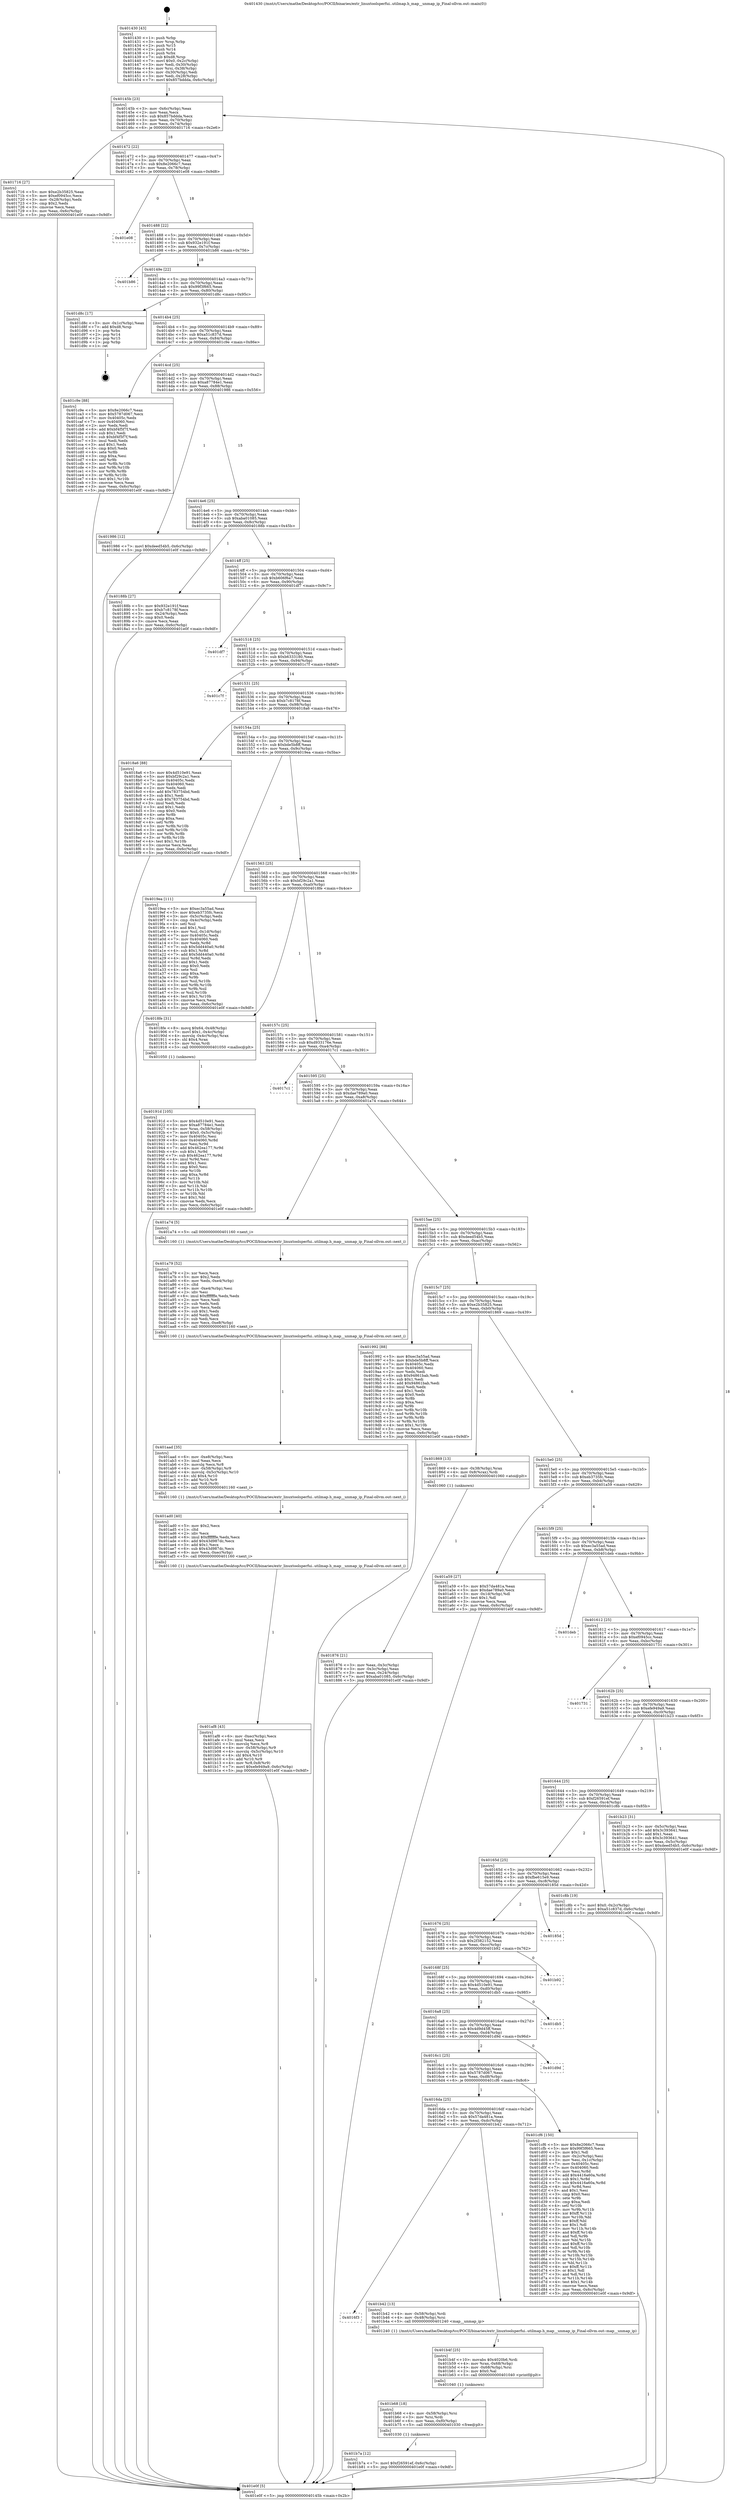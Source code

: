digraph "0x401430" {
  label = "0x401430 (/mnt/c/Users/mathe/Desktop/tcc/POCII/binaries/extr_linuxtoolsperfui..utilmap.h_map__unmap_ip_Final-ollvm.out::main(0))"
  labelloc = "t"
  node[shape=record]

  Entry [label="",width=0.3,height=0.3,shape=circle,fillcolor=black,style=filled]
  "0x40145b" [label="{
     0x40145b [23]\l
     | [instrs]\l
     &nbsp;&nbsp;0x40145b \<+3\>: mov -0x6c(%rbp),%eax\l
     &nbsp;&nbsp;0x40145e \<+2\>: mov %eax,%ecx\l
     &nbsp;&nbsp;0x401460 \<+6\>: sub $0x857bddda,%ecx\l
     &nbsp;&nbsp;0x401466 \<+3\>: mov %eax,-0x70(%rbp)\l
     &nbsp;&nbsp;0x401469 \<+3\>: mov %ecx,-0x74(%rbp)\l
     &nbsp;&nbsp;0x40146c \<+6\>: je 0000000000401716 \<main+0x2e6\>\l
  }"]
  "0x401716" [label="{
     0x401716 [27]\l
     | [instrs]\l
     &nbsp;&nbsp;0x401716 \<+5\>: mov $0xe2b35825,%eax\l
     &nbsp;&nbsp;0x40171b \<+5\>: mov $0xef0945cc,%ecx\l
     &nbsp;&nbsp;0x401720 \<+3\>: mov -0x28(%rbp),%edx\l
     &nbsp;&nbsp;0x401723 \<+3\>: cmp $0x2,%edx\l
     &nbsp;&nbsp;0x401726 \<+3\>: cmovne %ecx,%eax\l
     &nbsp;&nbsp;0x401729 \<+3\>: mov %eax,-0x6c(%rbp)\l
     &nbsp;&nbsp;0x40172c \<+5\>: jmp 0000000000401e0f \<main+0x9df\>\l
  }"]
  "0x401472" [label="{
     0x401472 [22]\l
     | [instrs]\l
     &nbsp;&nbsp;0x401472 \<+5\>: jmp 0000000000401477 \<main+0x47\>\l
     &nbsp;&nbsp;0x401477 \<+3\>: mov -0x70(%rbp),%eax\l
     &nbsp;&nbsp;0x40147a \<+5\>: sub $0x8e2066c7,%eax\l
     &nbsp;&nbsp;0x40147f \<+3\>: mov %eax,-0x78(%rbp)\l
     &nbsp;&nbsp;0x401482 \<+6\>: je 0000000000401e08 \<main+0x9d8\>\l
  }"]
  "0x401e0f" [label="{
     0x401e0f [5]\l
     | [instrs]\l
     &nbsp;&nbsp;0x401e0f \<+5\>: jmp 000000000040145b \<main+0x2b\>\l
  }"]
  "0x401430" [label="{
     0x401430 [43]\l
     | [instrs]\l
     &nbsp;&nbsp;0x401430 \<+1\>: push %rbp\l
     &nbsp;&nbsp;0x401431 \<+3\>: mov %rsp,%rbp\l
     &nbsp;&nbsp;0x401434 \<+2\>: push %r15\l
     &nbsp;&nbsp;0x401436 \<+2\>: push %r14\l
     &nbsp;&nbsp;0x401438 \<+1\>: push %rbx\l
     &nbsp;&nbsp;0x401439 \<+7\>: sub $0xd8,%rsp\l
     &nbsp;&nbsp;0x401440 \<+7\>: movl $0x0,-0x2c(%rbp)\l
     &nbsp;&nbsp;0x401447 \<+3\>: mov %edi,-0x30(%rbp)\l
     &nbsp;&nbsp;0x40144a \<+4\>: mov %rsi,-0x38(%rbp)\l
     &nbsp;&nbsp;0x40144e \<+3\>: mov -0x30(%rbp),%edi\l
     &nbsp;&nbsp;0x401451 \<+3\>: mov %edi,-0x28(%rbp)\l
     &nbsp;&nbsp;0x401454 \<+7\>: movl $0x857bddda,-0x6c(%rbp)\l
  }"]
  Exit [label="",width=0.3,height=0.3,shape=circle,fillcolor=black,style=filled,peripheries=2]
  "0x401e08" [label="{
     0x401e08\l
  }", style=dashed]
  "0x401488" [label="{
     0x401488 [22]\l
     | [instrs]\l
     &nbsp;&nbsp;0x401488 \<+5\>: jmp 000000000040148d \<main+0x5d\>\l
     &nbsp;&nbsp;0x40148d \<+3\>: mov -0x70(%rbp),%eax\l
     &nbsp;&nbsp;0x401490 \<+5\>: sub $0x932e191f,%eax\l
     &nbsp;&nbsp;0x401495 \<+3\>: mov %eax,-0x7c(%rbp)\l
     &nbsp;&nbsp;0x401498 \<+6\>: je 0000000000401b86 \<main+0x756\>\l
  }"]
  "0x401b7a" [label="{
     0x401b7a [12]\l
     | [instrs]\l
     &nbsp;&nbsp;0x401b7a \<+7\>: movl $0xf26591ef,-0x6c(%rbp)\l
     &nbsp;&nbsp;0x401b81 \<+5\>: jmp 0000000000401e0f \<main+0x9df\>\l
  }"]
  "0x401b86" [label="{
     0x401b86\l
  }", style=dashed]
  "0x40149e" [label="{
     0x40149e [22]\l
     | [instrs]\l
     &nbsp;&nbsp;0x40149e \<+5\>: jmp 00000000004014a3 \<main+0x73\>\l
     &nbsp;&nbsp;0x4014a3 \<+3\>: mov -0x70(%rbp),%eax\l
     &nbsp;&nbsp;0x4014a6 \<+5\>: sub $0x99f3f665,%eax\l
     &nbsp;&nbsp;0x4014ab \<+3\>: mov %eax,-0x80(%rbp)\l
     &nbsp;&nbsp;0x4014ae \<+6\>: je 0000000000401d8c \<main+0x95c\>\l
  }"]
  "0x401b68" [label="{
     0x401b68 [18]\l
     | [instrs]\l
     &nbsp;&nbsp;0x401b68 \<+4\>: mov -0x58(%rbp),%rsi\l
     &nbsp;&nbsp;0x401b6c \<+3\>: mov %rsi,%rdi\l
     &nbsp;&nbsp;0x401b6f \<+6\>: mov %eax,-0xf0(%rbp)\l
     &nbsp;&nbsp;0x401b75 \<+5\>: call 0000000000401030 \<free@plt\>\l
     | [calls]\l
     &nbsp;&nbsp;0x401030 \{1\} (unknown)\l
  }"]
  "0x401d8c" [label="{
     0x401d8c [17]\l
     | [instrs]\l
     &nbsp;&nbsp;0x401d8c \<+3\>: mov -0x1c(%rbp),%eax\l
     &nbsp;&nbsp;0x401d8f \<+7\>: add $0xd8,%rsp\l
     &nbsp;&nbsp;0x401d96 \<+1\>: pop %rbx\l
     &nbsp;&nbsp;0x401d97 \<+2\>: pop %r14\l
     &nbsp;&nbsp;0x401d99 \<+2\>: pop %r15\l
     &nbsp;&nbsp;0x401d9b \<+1\>: pop %rbp\l
     &nbsp;&nbsp;0x401d9c \<+1\>: ret\l
  }"]
  "0x4014b4" [label="{
     0x4014b4 [25]\l
     | [instrs]\l
     &nbsp;&nbsp;0x4014b4 \<+5\>: jmp 00000000004014b9 \<main+0x89\>\l
     &nbsp;&nbsp;0x4014b9 \<+3\>: mov -0x70(%rbp),%eax\l
     &nbsp;&nbsp;0x4014bc \<+5\>: sub $0xa51c837d,%eax\l
     &nbsp;&nbsp;0x4014c1 \<+6\>: mov %eax,-0x84(%rbp)\l
     &nbsp;&nbsp;0x4014c7 \<+6\>: je 0000000000401c9e \<main+0x86e\>\l
  }"]
  "0x401b4f" [label="{
     0x401b4f [25]\l
     | [instrs]\l
     &nbsp;&nbsp;0x401b4f \<+10\>: movabs $0x4020b6,%rdi\l
     &nbsp;&nbsp;0x401b59 \<+4\>: mov %rax,-0x68(%rbp)\l
     &nbsp;&nbsp;0x401b5d \<+4\>: mov -0x68(%rbp),%rsi\l
     &nbsp;&nbsp;0x401b61 \<+2\>: mov $0x0,%al\l
     &nbsp;&nbsp;0x401b63 \<+5\>: call 0000000000401040 \<printf@plt\>\l
     | [calls]\l
     &nbsp;&nbsp;0x401040 \{1\} (unknown)\l
  }"]
  "0x401c9e" [label="{
     0x401c9e [88]\l
     | [instrs]\l
     &nbsp;&nbsp;0x401c9e \<+5\>: mov $0x8e2066c7,%eax\l
     &nbsp;&nbsp;0x401ca3 \<+5\>: mov $0x5787d067,%ecx\l
     &nbsp;&nbsp;0x401ca8 \<+7\>: mov 0x40405c,%edx\l
     &nbsp;&nbsp;0x401caf \<+7\>: mov 0x404060,%esi\l
     &nbsp;&nbsp;0x401cb6 \<+2\>: mov %edx,%edi\l
     &nbsp;&nbsp;0x401cb8 \<+6\>: add $0xbf4f5f7f,%edi\l
     &nbsp;&nbsp;0x401cbe \<+3\>: sub $0x1,%edi\l
     &nbsp;&nbsp;0x401cc1 \<+6\>: sub $0xbf4f5f7f,%edi\l
     &nbsp;&nbsp;0x401cc7 \<+3\>: imul %edi,%edx\l
     &nbsp;&nbsp;0x401cca \<+3\>: and $0x1,%edx\l
     &nbsp;&nbsp;0x401ccd \<+3\>: cmp $0x0,%edx\l
     &nbsp;&nbsp;0x401cd0 \<+4\>: sete %r8b\l
     &nbsp;&nbsp;0x401cd4 \<+3\>: cmp $0xa,%esi\l
     &nbsp;&nbsp;0x401cd7 \<+4\>: setl %r9b\l
     &nbsp;&nbsp;0x401cdb \<+3\>: mov %r8b,%r10b\l
     &nbsp;&nbsp;0x401cde \<+3\>: and %r9b,%r10b\l
     &nbsp;&nbsp;0x401ce1 \<+3\>: xor %r9b,%r8b\l
     &nbsp;&nbsp;0x401ce4 \<+3\>: or %r8b,%r10b\l
     &nbsp;&nbsp;0x401ce7 \<+4\>: test $0x1,%r10b\l
     &nbsp;&nbsp;0x401ceb \<+3\>: cmovne %ecx,%eax\l
     &nbsp;&nbsp;0x401cee \<+3\>: mov %eax,-0x6c(%rbp)\l
     &nbsp;&nbsp;0x401cf1 \<+5\>: jmp 0000000000401e0f \<main+0x9df\>\l
  }"]
  "0x4014cd" [label="{
     0x4014cd [25]\l
     | [instrs]\l
     &nbsp;&nbsp;0x4014cd \<+5\>: jmp 00000000004014d2 \<main+0xa2\>\l
     &nbsp;&nbsp;0x4014d2 \<+3\>: mov -0x70(%rbp),%eax\l
     &nbsp;&nbsp;0x4014d5 \<+5\>: sub $0xa87784e1,%eax\l
     &nbsp;&nbsp;0x4014da \<+6\>: mov %eax,-0x88(%rbp)\l
     &nbsp;&nbsp;0x4014e0 \<+6\>: je 0000000000401986 \<main+0x556\>\l
  }"]
  "0x4016f3" [label="{
     0x4016f3\l
  }", style=dashed]
  "0x401986" [label="{
     0x401986 [12]\l
     | [instrs]\l
     &nbsp;&nbsp;0x401986 \<+7\>: movl $0xdeed54b5,-0x6c(%rbp)\l
     &nbsp;&nbsp;0x40198d \<+5\>: jmp 0000000000401e0f \<main+0x9df\>\l
  }"]
  "0x4014e6" [label="{
     0x4014e6 [25]\l
     | [instrs]\l
     &nbsp;&nbsp;0x4014e6 \<+5\>: jmp 00000000004014eb \<main+0xbb\>\l
     &nbsp;&nbsp;0x4014eb \<+3\>: mov -0x70(%rbp),%eax\l
     &nbsp;&nbsp;0x4014ee \<+5\>: sub $0xaba01085,%eax\l
     &nbsp;&nbsp;0x4014f3 \<+6\>: mov %eax,-0x8c(%rbp)\l
     &nbsp;&nbsp;0x4014f9 \<+6\>: je 000000000040188b \<main+0x45b\>\l
  }"]
  "0x401b42" [label="{
     0x401b42 [13]\l
     | [instrs]\l
     &nbsp;&nbsp;0x401b42 \<+4\>: mov -0x58(%rbp),%rdi\l
     &nbsp;&nbsp;0x401b46 \<+4\>: mov -0x48(%rbp),%rsi\l
     &nbsp;&nbsp;0x401b4a \<+5\>: call 0000000000401240 \<map__unmap_ip\>\l
     | [calls]\l
     &nbsp;&nbsp;0x401240 \{1\} (/mnt/c/Users/mathe/Desktop/tcc/POCII/binaries/extr_linuxtoolsperfui..utilmap.h_map__unmap_ip_Final-ollvm.out::map__unmap_ip)\l
  }"]
  "0x40188b" [label="{
     0x40188b [27]\l
     | [instrs]\l
     &nbsp;&nbsp;0x40188b \<+5\>: mov $0x932e191f,%eax\l
     &nbsp;&nbsp;0x401890 \<+5\>: mov $0xb7c8178f,%ecx\l
     &nbsp;&nbsp;0x401895 \<+3\>: mov -0x24(%rbp),%edx\l
     &nbsp;&nbsp;0x401898 \<+3\>: cmp $0x0,%edx\l
     &nbsp;&nbsp;0x40189b \<+3\>: cmove %ecx,%eax\l
     &nbsp;&nbsp;0x40189e \<+3\>: mov %eax,-0x6c(%rbp)\l
     &nbsp;&nbsp;0x4018a1 \<+5\>: jmp 0000000000401e0f \<main+0x9df\>\l
  }"]
  "0x4014ff" [label="{
     0x4014ff [25]\l
     | [instrs]\l
     &nbsp;&nbsp;0x4014ff \<+5\>: jmp 0000000000401504 \<main+0xd4\>\l
     &nbsp;&nbsp;0x401504 \<+3\>: mov -0x70(%rbp),%eax\l
     &nbsp;&nbsp;0x401507 \<+5\>: sub $0xb606f6a7,%eax\l
     &nbsp;&nbsp;0x40150c \<+6\>: mov %eax,-0x90(%rbp)\l
     &nbsp;&nbsp;0x401512 \<+6\>: je 0000000000401df7 \<main+0x9c7\>\l
  }"]
  "0x4016da" [label="{
     0x4016da [25]\l
     | [instrs]\l
     &nbsp;&nbsp;0x4016da \<+5\>: jmp 00000000004016df \<main+0x2af\>\l
     &nbsp;&nbsp;0x4016df \<+3\>: mov -0x70(%rbp),%eax\l
     &nbsp;&nbsp;0x4016e2 \<+5\>: sub $0x57da481a,%eax\l
     &nbsp;&nbsp;0x4016e7 \<+6\>: mov %eax,-0xdc(%rbp)\l
     &nbsp;&nbsp;0x4016ed \<+6\>: je 0000000000401b42 \<main+0x712\>\l
  }"]
  "0x401df7" [label="{
     0x401df7\l
  }", style=dashed]
  "0x401518" [label="{
     0x401518 [25]\l
     | [instrs]\l
     &nbsp;&nbsp;0x401518 \<+5\>: jmp 000000000040151d \<main+0xed\>\l
     &nbsp;&nbsp;0x40151d \<+3\>: mov -0x70(%rbp),%eax\l
     &nbsp;&nbsp;0x401520 \<+5\>: sub $0xb6333180,%eax\l
     &nbsp;&nbsp;0x401525 \<+6\>: mov %eax,-0x94(%rbp)\l
     &nbsp;&nbsp;0x40152b \<+6\>: je 0000000000401c7f \<main+0x84f\>\l
  }"]
  "0x401cf6" [label="{
     0x401cf6 [150]\l
     | [instrs]\l
     &nbsp;&nbsp;0x401cf6 \<+5\>: mov $0x8e2066c7,%eax\l
     &nbsp;&nbsp;0x401cfb \<+5\>: mov $0x99f3f665,%ecx\l
     &nbsp;&nbsp;0x401d00 \<+2\>: mov $0x1,%dl\l
     &nbsp;&nbsp;0x401d02 \<+3\>: mov -0x2c(%rbp),%esi\l
     &nbsp;&nbsp;0x401d05 \<+3\>: mov %esi,-0x1c(%rbp)\l
     &nbsp;&nbsp;0x401d08 \<+7\>: mov 0x40405c,%esi\l
     &nbsp;&nbsp;0x401d0f \<+7\>: mov 0x404060,%edi\l
     &nbsp;&nbsp;0x401d16 \<+3\>: mov %esi,%r8d\l
     &nbsp;&nbsp;0x401d19 \<+7\>: add $0x4416a60a,%r8d\l
     &nbsp;&nbsp;0x401d20 \<+4\>: sub $0x1,%r8d\l
     &nbsp;&nbsp;0x401d24 \<+7\>: sub $0x4416a60a,%r8d\l
     &nbsp;&nbsp;0x401d2b \<+4\>: imul %r8d,%esi\l
     &nbsp;&nbsp;0x401d2f \<+3\>: and $0x1,%esi\l
     &nbsp;&nbsp;0x401d32 \<+3\>: cmp $0x0,%esi\l
     &nbsp;&nbsp;0x401d35 \<+4\>: sete %r9b\l
     &nbsp;&nbsp;0x401d39 \<+3\>: cmp $0xa,%edi\l
     &nbsp;&nbsp;0x401d3c \<+4\>: setl %r10b\l
     &nbsp;&nbsp;0x401d40 \<+3\>: mov %r9b,%r11b\l
     &nbsp;&nbsp;0x401d43 \<+4\>: xor $0xff,%r11b\l
     &nbsp;&nbsp;0x401d47 \<+3\>: mov %r10b,%bl\l
     &nbsp;&nbsp;0x401d4a \<+3\>: xor $0xff,%bl\l
     &nbsp;&nbsp;0x401d4d \<+3\>: xor $0x1,%dl\l
     &nbsp;&nbsp;0x401d50 \<+3\>: mov %r11b,%r14b\l
     &nbsp;&nbsp;0x401d53 \<+4\>: and $0xff,%r14b\l
     &nbsp;&nbsp;0x401d57 \<+3\>: and %dl,%r9b\l
     &nbsp;&nbsp;0x401d5a \<+3\>: mov %bl,%r15b\l
     &nbsp;&nbsp;0x401d5d \<+4\>: and $0xff,%r15b\l
     &nbsp;&nbsp;0x401d61 \<+3\>: and %dl,%r10b\l
     &nbsp;&nbsp;0x401d64 \<+3\>: or %r9b,%r14b\l
     &nbsp;&nbsp;0x401d67 \<+3\>: or %r10b,%r15b\l
     &nbsp;&nbsp;0x401d6a \<+3\>: xor %r15b,%r14b\l
     &nbsp;&nbsp;0x401d6d \<+3\>: or %bl,%r11b\l
     &nbsp;&nbsp;0x401d70 \<+4\>: xor $0xff,%r11b\l
     &nbsp;&nbsp;0x401d74 \<+3\>: or $0x1,%dl\l
     &nbsp;&nbsp;0x401d77 \<+3\>: and %dl,%r11b\l
     &nbsp;&nbsp;0x401d7a \<+3\>: or %r11b,%r14b\l
     &nbsp;&nbsp;0x401d7d \<+4\>: test $0x1,%r14b\l
     &nbsp;&nbsp;0x401d81 \<+3\>: cmovne %ecx,%eax\l
     &nbsp;&nbsp;0x401d84 \<+3\>: mov %eax,-0x6c(%rbp)\l
     &nbsp;&nbsp;0x401d87 \<+5\>: jmp 0000000000401e0f \<main+0x9df\>\l
  }"]
  "0x401c7f" [label="{
     0x401c7f\l
  }", style=dashed]
  "0x401531" [label="{
     0x401531 [25]\l
     | [instrs]\l
     &nbsp;&nbsp;0x401531 \<+5\>: jmp 0000000000401536 \<main+0x106\>\l
     &nbsp;&nbsp;0x401536 \<+3\>: mov -0x70(%rbp),%eax\l
     &nbsp;&nbsp;0x401539 \<+5\>: sub $0xb7c8178f,%eax\l
     &nbsp;&nbsp;0x40153e \<+6\>: mov %eax,-0x98(%rbp)\l
     &nbsp;&nbsp;0x401544 \<+6\>: je 00000000004018a6 \<main+0x476\>\l
  }"]
  "0x4016c1" [label="{
     0x4016c1 [25]\l
     | [instrs]\l
     &nbsp;&nbsp;0x4016c1 \<+5\>: jmp 00000000004016c6 \<main+0x296\>\l
     &nbsp;&nbsp;0x4016c6 \<+3\>: mov -0x70(%rbp),%eax\l
     &nbsp;&nbsp;0x4016c9 \<+5\>: sub $0x5787d067,%eax\l
     &nbsp;&nbsp;0x4016ce \<+6\>: mov %eax,-0xd8(%rbp)\l
     &nbsp;&nbsp;0x4016d4 \<+6\>: je 0000000000401cf6 \<main+0x8c6\>\l
  }"]
  "0x4018a6" [label="{
     0x4018a6 [88]\l
     | [instrs]\l
     &nbsp;&nbsp;0x4018a6 \<+5\>: mov $0x4d510e91,%eax\l
     &nbsp;&nbsp;0x4018ab \<+5\>: mov $0xbf29c2a1,%ecx\l
     &nbsp;&nbsp;0x4018b0 \<+7\>: mov 0x40405c,%edx\l
     &nbsp;&nbsp;0x4018b7 \<+7\>: mov 0x404060,%esi\l
     &nbsp;&nbsp;0x4018be \<+2\>: mov %edx,%edi\l
     &nbsp;&nbsp;0x4018c0 \<+6\>: add $0x783754bd,%edi\l
     &nbsp;&nbsp;0x4018c6 \<+3\>: sub $0x1,%edi\l
     &nbsp;&nbsp;0x4018c9 \<+6\>: sub $0x783754bd,%edi\l
     &nbsp;&nbsp;0x4018cf \<+3\>: imul %edi,%edx\l
     &nbsp;&nbsp;0x4018d2 \<+3\>: and $0x1,%edx\l
     &nbsp;&nbsp;0x4018d5 \<+3\>: cmp $0x0,%edx\l
     &nbsp;&nbsp;0x4018d8 \<+4\>: sete %r8b\l
     &nbsp;&nbsp;0x4018dc \<+3\>: cmp $0xa,%esi\l
     &nbsp;&nbsp;0x4018df \<+4\>: setl %r9b\l
     &nbsp;&nbsp;0x4018e3 \<+3\>: mov %r8b,%r10b\l
     &nbsp;&nbsp;0x4018e6 \<+3\>: and %r9b,%r10b\l
     &nbsp;&nbsp;0x4018e9 \<+3\>: xor %r9b,%r8b\l
     &nbsp;&nbsp;0x4018ec \<+3\>: or %r8b,%r10b\l
     &nbsp;&nbsp;0x4018ef \<+4\>: test $0x1,%r10b\l
     &nbsp;&nbsp;0x4018f3 \<+3\>: cmovne %ecx,%eax\l
     &nbsp;&nbsp;0x4018f6 \<+3\>: mov %eax,-0x6c(%rbp)\l
     &nbsp;&nbsp;0x4018f9 \<+5\>: jmp 0000000000401e0f \<main+0x9df\>\l
  }"]
  "0x40154a" [label="{
     0x40154a [25]\l
     | [instrs]\l
     &nbsp;&nbsp;0x40154a \<+5\>: jmp 000000000040154f \<main+0x11f\>\l
     &nbsp;&nbsp;0x40154f \<+3\>: mov -0x70(%rbp),%eax\l
     &nbsp;&nbsp;0x401552 \<+5\>: sub $0xbde5b8ff,%eax\l
     &nbsp;&nbsp;0x401557 \<+6\>: mov %eax,-0x9c(%rbp)\l
     &nbsp;&nbsp;0x40155d \<+6\>: je 00000000004019ea \<main+0x5ba\>\l
  }"]
  "0x401d9d" [label="{
     0x401d9d\l
  }", style=dashed]
  "0x4019ea" [label="{
     0x4019ea [111]\l
     | [instrs]\l
     &nbsp;&nbsp;0x4019ea \<+5\>: mov $0xec3a55ad,%eax\l
     &nbsp;&nbsp;0x4019ef \<+5\>: mov $0xeb3735fc,%ecx\l
     &nbsp;&nbsp;0x4019f4 \<+3\>: mov -0x5c(%rbp),%edx\l
     &nbsp;&nbsp;0x4019f7 \<+3\>: cmp -0x4c(%rbp),%edx\l
     &nbsp;&nbsp;0x4019fa \<+4\>: setl %sil\l
     &nbsp;&nbsp;0x4019fe \<+4\>: and $0x1,%sil\l
     &nbsp;&nbsp;0x401a02 \<+4\>: mov %sil,-0x1d(%rbp)\l
     &nbsp;&nbsp;0x401a06 \<+7\>: mov 0x40405c,%edx\l
     &nbsp;&nbsp;0x401a0d \<+7\>: mov 0x404060,%edi\l
     &nbsp;&nbsp;0x401a14 \<+3\>: mov %edx,%r8d\l
     &nbsp;&nbsp;0x401a17 \<+7\>: sub $0x5dd440a0,%r8d\l
     &nbsp;&nbsp;0x401a1e \<+4\>: sub $0x1,%r8d\l
     &nbsp;&nbsp;0x401a22 \<+7\>: add $0x5dd440a0,%r8d\l
     &nbsp;&nbsp;0x401a29 \<+4\>: imul %r8d,%edx\l
     &nbsp;&nbsp;0x401a2d \<+3\>: and $0x1,%edx\l
     &nbsp;&nbsp;0x401a30 \<+3\>: cmp $0x0,%edx\l
     &nbsp;&nbsp;0x401a33 \<+4\>: sete %sil\l
     &nbsp;&nbsp;0x401a37 \<+3\>: cmp $0xa,%edi\l
     &nbsp;&nbsp;0x401a3a \<+4\>: setl %r9b\l
     &nbsp;&nbsp;0x401a3e \<+3\>: mov %sil,%r10b\l
     &nbsp;&nbsp;0x401a41 \<+3\>: and %r9b,%r10b\l
     &nbsp;&nbsp;0x401a44 \<+3\>: xor %r9b,%sil\l
     &nbsp;&nbsp;0x401a47 \<+3\>: or %sil,%r10b\l
     &nbsp;&nbsp;0x401a4a \<+4\>: test $0x1,%r10b\l
     &nbsp;&nbsp;0x401a4e \<+3\>: cmovne %ecx,%eax\l
     &nbsp;&nbsp;0x401a51 \<+3\>: mov %eax,-0x6c(%rbp)\l
     &nbsp;&nbsp;0x401a54 \<+5\>: jmp 0000000000401e0f \<main+0x9df\>\l
  }"]
  "0x401563" [label="{
     0x401563 [25]\l
     | [instrs]\l
     &nbsp;&nbsp;0x401563 \<+5\>: jmp 0000000000401568 \<main+0x138\>\l
     &nbsp;&nbsp;0x401568 \<+3\>: mov -0x70(%rbp),%eax\l
     &nbsp;&nbsp;0x40156b \<+5\>: sub $0xbf29c2a1,%eax\l
     &nbsp;&nbsp;0x401570 \<+6\>: mov %eax,-0xa0(%rbp)\l
     &nbsp;&nbsp;0x401576 \<+6\>: je 00000000004018fe \<main+0x4ce\>\l
  }"]
  "0x4016a8" [label="{
     0x4016a8 [25]\l
     | [instrs]\l
     &nbsp;&nbsp;0x4016a8 \<+5\>: jmp 00000000004016ad \<main+0x27d\>\l
     &nbsp;&nbsp;0x4016ad \<+3\>: mov -0x70(%rbp),%eax\l
     &nbsp;&nbsp;0x4016b0 \<+5\>: sub $0x4d9d45ff,%eax\l
     &nbsp;&nbsp;0x4016b5 \<+6\>: mov %eax,-0xd4(%rbp)\l
     &nbsp;&nbsp;0x4016bb \<+6\>: je 0000000000401d9d \<main+0x96d\>\l
  }"]
  "0x4018fe" [label="{
     0x4018fe [31]\l
     | [instrs]\l
     &nbsp;&nbsp;0x4018fe \<+8\>: movq $0x64,-0x48(%rbp)\l
     &nbsp;&nbsp;0x401906 \<+7\>: movl $0x1,-0x4c(%rbp)\l
     &nbsp;&nbsp;0x40190d \<+4\>: movslq -0x4c(%rbp),%rax\l
     &nbsp;&nbsp;0x401911 \<+4\>: shl $0x4,%rax\l
     &nbsp;&nbsp;0x401915 \<+3\>: mov %rax,%rdi\l
     &nbsp;&nbsp;0x401918 \<+5\>: call 0000000000401050 \<malloc@plt\>\l
     | [calls]\l
     &nbsp;&nbsp;0x401050 \{1\} (unknown)\l
  }"]
  "0x40157c" [label="{
     0x40157c [25]\l
     | [instrs]\l
     &nbsp;&nbsp;0x40157c \<+5\>: jmp 0000000000401581 \<main+0x151\>\l
     &nbsp;&nbsp;0x401581 \<+3\>: mov -0x70(%rbp),%eax\l
     &nbsp;&nbsp;0x401584 \<+5\>: sub $0xd933176e,%eax\l
     &nbsp;&nbsp;0x401589 \<+6\>: mov %eax,-0xa4(%rbp)\l
     &nbsp;&nbsp;0x40158f \<+6\>: je 00000000004017c1 \<main+0x391\>\l
  }"]
  "0x401db5" [label="{
     0x401db5\l
  }", style=dashed]
  "0x4017c1" [label="{
     0x4017c1\l
  }", style=dashed]
  "0x401595" [label="{
     0x401595 [25]\l
     | [instrs]\l
     &nbsp;&nbsp;0x401595 \<+5\>: jmp 000000000040159a \<main+0x16a\>\l
     &nbsp;&nbsp;0x40159a \<+3\>: mov -0x70(%rbp),%eax\l
     &nbsp;&nbsp;0x40159d \<+5\>: sub $0xdae789a0,%eax\l
     &nbsp;&nbsp;0x4015a2 \<+6\>: mov %eax,-0xa8(%rbp)\l
     &nbsp;&nbsp;0x4015a8 \<+6\>: je 0000000000401a74 \<main+0x644\>\l
  }"]
  "0x40168f" [label="{
     0x40168f [25]\l
     | [instrs]\l
     &nbsp;&nbsp;0x40168f \<+5\>: jmp 0000000000401694 \<main+0x264\>\l
     &nbsp;&nbsp;0x401694 \<+3\>: mov -0x70(%rbp),%eax\l
     &nbsp;&nbsp;0x401697 \<+5\>: sub $0x4d510e91,%eax\l
     &nbsp;&nbsp;0x40169c \<+6\>: mov %eax,-0xd0(%rbp)\l
     &nbsp;&nbsp;0x4016a2 \<+6\>: je 0000000000401db5 \<main+0x985\>\l
  }"]
  "0x401a74" [label="{
     0x401a74 [5]\l
     | [instrs]\l
     &nbsp;&nbsp;0x401a74 \<+5\>: call 0000000000401160 \<next_i\>\l
     | [calls]\l
     &nbsp;&nbsp;0x401160 \{1\} (/mnt/c/Users/mathe/Desktop/tcc/POCII/binaries/extr_linuxtoolsperfui..utilmap.h_map__unmap_ip_Final-ollvm.out::next_i)\l
  }"]
  "0x4015ae" [label="{
     0x4015ae [25]\l
     | [instrs]\l
     &nbsp;&nbsp;0x4015ae \<+5\>: jmp 00000000004015b3 \<main+0x183\>\l
     &nbsp;&nbsp;0x4015b3 \<+3\>: mov -0x70(%rbp),%eax\l
     &nbsp;&nbsp;0x4015b6 \<+5\>: sub $0xdeed54b5,%eax\l
     &nbsp;&nbsp;0x4015bb \<+6\>: mov %eax,-0xac(%rbp)\l
     &nbsp;&nbsp;0x4015c1 \<+6\>: je 0000000000401992 \<main+0x562\>\l
  }"]
  "0x401b92" [label="{
     0x401b92\l
  }", style=dashed]
  "0x401992" [label="{
     0x401992 [88]\l
     | [instrs]\l
     &nbsp;&nbsp;0x401992 \<+5\>: mov $0xec3a55ad,%eax\l
     &nbsp;&nbsp;0x401997 \<+5\>: mov $0xbde5b8ff,%ecx\l
     &nbsp;&nbsp;0x40199c \<+7\>: mov 0x40405c,%edx\l
     &nbsp;&nbsp;0x4019a3 \<+7\>: mov 0x404060,%esi\l
     &nbsp;&nbsp;0x4019aa \<+2\>: mov %edx,%edi\l
     &nbsp;&nbsp;0x4019ac \<+6\>: sub $0x94861bab,%edi\l
     &nbsp;&nbsp;0x4019b2 \<+3\>: sub $0x1,%edi\l
     &nbsp;&nbsp;0x4019b5 \<+6\>: add $0x94861bab,%edi\l
     &nbsp;&nbsp;0x4019bb \<+3\>: imul %edi,%edx\l
     &nbsp;&nbsp;0x4019be \<+3\>: and $0x1,%edx\l
     &nbsp;&nbsp;0x4019c1 \<+3\>: cmp $0x0,%edx\l
     &nbsp;&nbsp;0x4019c4 \<+4\>: sete %r8b\l
     &nbsp;&nbsp;0x4019c8 \<+3\>: cmp $0xa,%esi\l
     &nbsp;&nbsp;0x4019cb \<+4\>: setl %r9b\l
     &nbsp;&nbsp;0x4019cf \<+3\>: mov %r8b,%r10b\l
     &nbsp;&nbsp;0x4019d2 \<+3\>: and %r9b,%r10b\l
     &nbsp;&nbsp;0x4019d5 \<+3\>: xor %r9b,%r8b\l
     &nbsp;&nbsp;0x4019d8 \<+3\>: or %r8b,%r10b\l
     &nbsp;&nbsp;0x4019db \<+4\>: test $0x1,%r10b\l
     &nbsp;&nbsp;0x4019df \<+3\>: cmovne %ecx,%eax\l
     &nbsp;&nbsp;0x4019e2 \<+3\>: mov %eax,-0x6c(%rbp)\l
     &nbsp;&nbsp;0x4019e5 \<+5\>: jmp 0000000000401e0f \<main+0x9df\>\l
  }"]
  "0x4015c7" [label="{
     0x4015c7 [25]\l
     | [instrs]\l
     &nbsp;&nbsp;0x4015c7 \<+5\>: jmp 00000000004015cc \<main+0x19c\>\l
     &nbsp;&nbsp;0x4015cc \<+3\>: mov -0x70(%rbp),%eax\l
     &nbsp;&nbsp;0x4015cf \<+5\>: sub $0xe2b35825,%eax\l
     &nbsp;&nbsp;0x4015d4 \<+6\>: mov %eax,-0xb0(%rbp)\l
     &nbsp;&nbsp;0x4015da \<+6\>: je 0000000000401869 \<main+0x439\>\l
  }"]
  "0x401676" [label="{
     0x401676 [25]\l
     | [instrs]\l
     &nbsp;&nbsp;0x401676 \<+5\>: jmp 000000000040167b \<main+0x24b\>\l
     &nbsp;&nbsp;0x40167b \<+3\>: mov -0x70(%rbp),%eax\l
     &nbsp;&nbsp;0x40167e \<+5\>: sub $0x2f382152,%eax\l
     &nbsp;&nbsp;0x401683 \<+6\>: mov %eax,-0xcc(%rbp)\l
     &nbsp;&nbsp;0x401689 \<+6\>: je 0000000000401b92 \<main+0x762\>\l
  }"]
  "0x401869" [label="{
     0x401869 [13]\l
     | [instrs]\l
     &nbsp;&nbsp;0x401869 \<+4\>: mov -0x38(%rbp),%rax\l
     &nbsp;&nbsp;0x40186d \<+4\>: mov 0x8(%rax),%rdi\l
     &nbsp;&nbsp;0x401871 \<+5\>: call 0000000000401060 \<atoi@plt\>\l
     | [calls]\l
     &nbsp;&nbsp;0x401060 \{1\} (unknown)\l
  }"]
  "0x4015e0" [label="{
     0x4015e0 [25]\l
     | [instrs]\l
     &nbsp;&nbsp;0x4015e0 \<+5\>: jmp 00000000004015e5 \<main+0x1b5\>\l
     &nbsp;&nbsp;0x4015e5 \<+3\>: mov -0x70(%rbp),%eax\l
     &nbsp;&nbsp;0x4015e8 \<+5\>: sub $0xeb3735fc,%eax\l
     &nbsp;&nbsp;0x4015ed \<+6\>: mov %eax,-0xb4(%rbp)\l
     &nbsp;&nbsp;0x4015f3 \<+6\>: je 0000000000401a59 \<main+0x629\>\l
  }"]
  "0x401876" [label="{
     0x401876 [21]\l
     | [instrs]\l
     &nbsp;&nbsp;0x401876 \<+3\>: mov %eax,-0x3c(%rbp)\l
     &nbsp;&nbsp;0x401879 \<+3\>: mov -0x3c(%rbp),%eax\l
     &nbsp;&nbsp;0x40187c \<+3\>: mov %eax,-0x24(%rbp)\l
     &nbsp;&nbsp;0x40187f \<+7\>: movl $0xaba01085,-0x6c(%rbp)\l
     &nbsp;&nbsp;0x401886 \<+5\>: jmp 0000000000401e0f \<main+0x9df\>\l
  }"]
  "0x40191d" [label="{
     0x40191d [105]\l
     | [instrs]\l
     &nbsp;&nbsp;0x40191d \<+5\>: mov $0x4d510e91,%ecx\l
     &nbsp;&nbsp;0x401922 \<+5\>: mov $0xa87784e1,%edx\l
     &nbsp;&nbsp;0x401927 \<+4\>: mov %rax,-0x58(%rbp)\l
     &nbsp;&nbsp;0x40192b \<+7\>: movl $0x0,-0x5c(%rbp)\l
     &nbsp;&nbsp;0x401932 \<+7\>: mov 0x40405c,%esi\l
     &nbsp;&nbsp;0x401939 \<+8\>: mov 0x404060,%r8d\l
     &nbsp;&nbsp;0x401941 \<+3\>: mov %esi,%r9d\l
     &nbsp;&nbsp;0x401944 \<+7\>: add $0x462ea177,%r9d\l
     &nbsp;&nbsp;0x40194b \<+4\>: sub $0x1,%r9d\l
     &nbsp;&nbsp;0x40194f \<+7\>: sub $0x462ea177,%r9d\l
     &nbsp;&nbsp;0x401956 \<+4\>: imul %r9d,%esi\l
     &nbsp;&nbsp;0x40195a \<+3\>: and $0x1,%esi\l
     &nbsp;&nbsp;0x40195d \<+3\>: cmp $0x0,%esi\l
     &nbsp;&nbsp;0x401960 \<+4\>: sete %r10b\l
     &nbsp;&nbsp;0x401964 \<+4\>: cmp $0xa,%r8d\l
     &nbsp;&nbsp;0x401968 \<+4\>: setl %r11b\l
     &nbsp;&nbsp;0x40196c \<+3\>: mov %r10b,%bl\l
     &nbsp;&nbsp;0x40196f \<+3\>: and %r11b,%bl\l
     &nbsp;&nbsp;0x401972 \<+3\>: xor %r11b,%r10b\l
     &nbsp;&nbsp;0x401975 \<+3\>: or %r10b,%bl\l
     &nbsp;&nbsp;0x401978 \<+3\>: test $0x1,%bl\l
     &nbsp;&nbsp;0x40197b \<+3\>: cmovne %edx,%ecx\l
     &nbsp;&nbsp;0x40197e \<+3\>: mov %ecx,-0x6c(%rbp)\l
     &nbsp;&nbsp;0x401981 \<+5\>: jmp 0000000000401e0f \<main+0x9df\>\l
  }"]
  "0x40185d" [label="{
     0x40185d\l
  }", style=dashed]
  "0x401a59" [label="{
     0x401a59 [27]\l
     | [instrs]\l
     &nbsp;&nbsp;0x401a59 \<+5\>: mov $0x57da481a,%eax\l
     &nbsp;&nbsp;0x401a5e \<+5\>: mov $0xdae789a0,%ecx\l
     &nbsp;&nbsp;0x401a63 \<+3\>: mov -0x1d(%rbp),%dl\l
     &nbsp;&nbsp;0x401a66 \<+3\>: test $0x1,%dl\l
     &nbsp;&nbsp;0x401a69 \<+3\>: cmovne %ecx,%eax\l
     &nbsp;&nbsp;0x401a6c \<+3\>: mov %eax,-0x6c(%rbp)\l
     &nbsp;&nbsp;0x401a6f \<+5\>: jmp 0000000000401e0f \<main+0x9df\>\l
  }"]
  "0x4015f9" [label="{
     0x4015f9 [25]\l
     | [instrs]\l
     &nbsp;&nbsp;0x4015f9 \<+5\>: jmp 00000000004015fe \<main+0x1ce\>\l
     &nbsp;&nbsp;0x4015fe \<+3\>: mov -0x70(%rbp),%eax\l
     &nbsp;&nbsp;0x401601 \<+5\>: sub $0xec3a55ad,%eax\l
     &nbsp;&nbsp;0x401606 \<+6\>: mov %eax,-0xb8(%rbp)\l
     &nbsp;&nbsp;0x40160c \<+6\>: je 0000000000401deb \<main+0x9bb\>\l
  }"]
  "0x401a79" [label="{
     0x401a79 [52]\l
     | [instrs]\l
     &nbsp;&nbsp;0x401a79 \<+2\>: xor %ecx,%ecx\l
     &nbsp;&nbsp;0x401a7b \<+5\>: mov $0x2,%edx\l
     &nbsp;&nbsp;0x401a80 \<+6\>: mov %edx,-0xe4(%rbp)\l
     &nbsp;&nbsp;0x401a86 \<+1\>: cltd\l
     &nbsp;&nbsp;0x401a87 \<+6\>: mov -0xe4(%rbp),%esi\l
     &nbsp;&nbsp;0x401a8d \<+2\>: idiv %esi\l
     &nbsp;&nbsp;0x401a8f \<+6\>: imul $0xfffffffe,%edx,%edx\l
     &nbsp;&nbsp;0x401a95 \<+2\>: mov %ecx,%edi\l
     &nbsp;&nbsp;0x401a97 \<+2\>: sub %edx,%edi\l
     &nbsp;&nbsp;0x401a99 \<+2\>: mov %ecx,%edx\l
     &nbsp;&nbsp;0x401a9b \<+3\>: sub $0x1,%edx\l
     &nbsp;&nbsp;0x401a9e \<+2\>: add %edx,%edi\l
     &nbsp;&nbsp;0x401aa0 \<+2\>: sub %edi,%ecx\l
     &nbsp;&nbsp;0x401aa2 \<+6\>: mov %ecx,-0xe8(%rbp)\l
     &nbsp;&nbsp;0x401aa8 \<+5\>: call 0000000000401160 \<next_i\>\l
     | [calls]\l
     &nbsp;&nbsp;0x401160 \{1\} (/mnt/c/Users/mathe/Desktop/tcc/POCII/binaries/extr_linuxtoolsperfui..utilmap.h_map__unmap_ip_Final-ollvm.out::next_i)\l
  }"]
  "0x401aad" [label="{
     0x401aad [35]\l
     | [instrs]\l
     &nbsp;&nbsp;0x401aad \<+6\>: mov -0xe8(%rbp),%ecx\l
     &nbsp;&nbsp;0x401ab3 \<+3\>: imul %eax,%ecx\l
     &nbsp;&nbsp;0x401ab6 \<+3\>: movslq %ecx,%r8\l
     &nbsp;&nbsp;0x401ab9 \<+4\>: mov -0x58(%rbp),%r9\l
     &nbsp;&nbsp;0x401abd \<+4\>: movslq -0x5c(%rbp),%r10\l
     &nbsp;&nbsp;0x401ac1 \<+4\>: shl $0x4,%r10\l
     &nbsp;&nbsp;0x401ac5 \<+3\>: add %r10,%r9\l
     &nbsp;&nbsp;0x401ac8 \<+3\>: mov %r8,(%r9)\l
     &nbsp;&nbsp;0x401acb \<+5\>: call 0000000000401160 \<next_i\>\l
     | [calls]\l
     &nbsp;&nbsp;0x401160 \{1\} (/mnt/c/Users/mathe/Desktop/tcc/POCII/binaries/extr_linuxtoolsperfui..utilmap.h_map__unmap_ip_Final-ollvm.out::next_i)\l
  }"]
  "0x401ad0" [label="{
     0x401ad0 [40]\l
     | [instrs]\l
     &nbsp;&nbsp;0x401ad0 \<+5\>: mov $0x2,%ecx\l
     &nbsp;&nbsp;0x401ad5 \<+1\>: cltd\l
     &nbsp;&nbsp;0x401ad6 \<+2\>: idiv %ecx\l
     &nbsp;&nbsp;0x401ad8 \<+6\>: imul $0xfffffffe,%edx,%ecx\l
     &nbsp;&nbsp;0x401ade \<+6\>: add $0x43d987dc,%ecx\l
     &nbsp;&nbsp;0x401ae4 \<+3\>: add $0x1,%ecx\l
     &nbsp;&nbsp;0x401ae7 \<+6\>: sub $0x43d987dc,%ecx\l
     &nbsp;&nbsp;0x401aed \<+6\>: mov %ecx,-0xec(%rbp)\l
     &nbsp;&nbsp;0x401af3 \<+5\>: call 0000000000401160 \<next_i\>\l
     | [calls]\l
     &nbsp;&nbsp;0x401160 \{1\} (/mnt/c/Users/mathe/Desktop/tcc/POCII/binaries/extr_linuxtoolsperfui..utilmap.h_map__unmap_ip_Final-ollvm.out::next_i)\l
  }"]
  "0x401af8" [label="{
     0x401af8 [43]\l
     | [instrs]\l
     &nbsp;&nbsp;0x401af8 \<+6\>: mov -0xec(%rbp),%ecx\l
     &nbsp;&nbsp;0x401afe \<+3\>: imul %eax,%ecx\l
     &nbsp;&nbsp;0x401b01 \<+3\>: movslq %ecx,%r8\l
     &nbsp;&nbsp;0x401b04 \<+4\>: mov -0x58(%rbp),%r9\l
     &nbsp;&nbsp;0x401b08 \<+4\>: movslq -0x5c(%rbp),%r10\l
     &nbsp;&nbsp;0x401b0c \<+4\>: shl $0x4,%r10\l
     &nbsp;&nbsp;0x401b10 \<+3\>: add %r10,%r9\l
     &nbsp;&nbsp;0x401b13 \<+4\>: mov %r8,0x8(%r9)\l
     &nbsp;&nbsp;0x401b17 \<+7\>: movl $0xefe949a9,-0x6c(%rbp)\l
     &nbsp;&nbsp;0x401b1e \<+5\>: jmp 0000000000401e0f \<main+0x9df\>\l
  }"]
  "0x40165d" [label="{
     0x40165d [25]\l
     | [instrs]\l
     &nbsp;&nbsp;0x40165d \<+5\>: jmp 0000000000401662 \<main+0x232\>\l
     &nbsp;&nbsp;0x401662 \<+3\>: mov -0x70(%rbp),%eax\l
     &nbsp;&nbsp;0x401665 \<+5\>: sub $0xfbe615e9,%eax\l
     &nbsp;&nbsp;0x40166a \<+6\>: mov %eax,-0xc8(%rbp)\l
     &nbsp;&nbsp;0x401670 \<+6\>: je 000000000040185d \<main+0x42d\>\l
  }"]
  "0x401deb" [label="{
     0x401deb\l
  }", style=dashed]
  "0x401612" [label="{
     0x401612 [25]\l
     | [instrs]\l
     &nbsp;&nbsp;0x401612 \<+5\>: jmp 0000000000401617 \<main+0x1e7\>\l
     &nbsp;&nbsp;0x401617 \<+3\>: mov -0x70(%rbp),%eax\l
     &nbsp;&nbsp;0x40161a \<+5\>: sub $0xef0945cc,%eax\l
     &nbsp;&nbsp;0x40161f \<+6\>: mov %eax,-0xbc(%rbp)\l
     &nbsp;&nbsp;0x401625 \<+6\>: je 0000000000401731 \<main+0x301\>\l
  }"]
  "0x401c8b" [label="{
     0x401c8b [19]\l
     | [instrs]\l
     &nbsp;&nbsp;0x401c8b \<+7\>: movl $0x0,-0x2c(%rbp)\l
     &nbsp;&nbsp;0x401c92 \<+7\>: movl $0xa51c837d,-0x6c(%rbp)\l
     &nbsp;&nbsp;0x401c99 \<+5\>: jmp 0000000000401e0f \<main+0x9df\>\l
  }"]
  "0x401731" [label="{
     0x401731\l
  }", style=dashed]
  "0x40162b" [label="{
     0x40162b [25]\l
     | [instrs]\l
     &nbsp;&nbsp;0x40162b \<+5\>: jmp 0000000000401630 \<main+0x200\>\l
     &nbsp;&nbsp;0x401630 \<+3\>: mov -0x70(%rbp),%eax\l
     &nbsp;&nbsp;0x401633 \<+5\>: sub $0xefe949a9,%eax\l
     &nbsp;&nbsp;0x401638 \<+6\>: mov %eax,-0xc0(%rbp)\l
     &nbsp;&nbsp;0x40163e \<+6\>: je 0000000000401b23 \<main+0x6f3\>\l
  }"]
  "0x401644" [label="{
     0x401644 [25]\l
     | [instrs]\l
     &nbsp;&nbsp;0x401644 \<+5\>: jmp 0000000000401649 \<main+0x219\>\l
     &nbsp;&nbsp;0x401649 \<+3\>: mov -0x70(%rbp),%eax\l
     &nbsp;&nbsp;0x40164c \<+5\>: sub $0xf26591ef,%eax\l
     &nbsp;&nbsp;0x401651 \<+6\>: mov %eax,-0xc4(%rbp)\l
     &nbsp;&nbsp;0x401657 \<+6\>: je 0000000000401c8b \<main+0x85b\>\l
  }"]
  "0x401b23" [label="{
     0x401b23 [31]\l
     | [instrs]\l
     &nbsp;&nbsp;0x401b23 \<+3\>: mov -0x5c(%rbp),%eax\l
     &nbsp;&nbsp;0x401b26 \<+5\>: add $0x3c393641,%eax\l
     &nbsp;&nbsp;0x401b2b \<+3\>: add $0x1,%eax\l
     &nbsp;&nbsp;0x401b2e \<+5\>: sub $0x3c393641,%eax\l
     &nbsp;&nbsp;0x401b33 \<+3\>: mov %eax,-0x5c(%rbp)\l
     &nbsp;&nbsp;0x401b36 \<+7\>: movl $0xdeed54b5,-0x6c(%rbp)\l
     &nbsp;&nbsp;0x401b3d \<+5\>: jmp 0000000000401e0f \<main+0x9df\>\l
  }"]
  Entry -> "0x401430" [label=" 1"]
  "0x40145b" -> "0x401716" [label=" 1"]
  "0x40145b" -> "0x401472" [label=" 18"]
  "0x401716" -> "0x401e0f" [label=" 1"]
  "0x401430" -> "0x40145b" [label=" 1"]
  "0x401e0f" -> "0x40145b" [label=" 18"]
  "0x401d8c" -> Exit [label=" 1"]
  "0x401472" -> "0x401e08" [label=" 0"]
  "0x401472" -> "0x401488" [label=" 18"]
  "0x401cf6" -> "0x401e0f" [label=" 1"]
  "0x401488" -> "0x401b86" [label=" 0"]
  "0x401488" -> "0x40149e" [label=" 18"]
  "0x401c9e" -> "0x401e0f" [label=" 1"]
  "0x40149e" -> "0x401d8c" [label=" 1"]
  "0x40149e" -> "0x4014b4" [label=" 17"]
  "0x401c8b" -> "0x401e0f" [label=" 1"]
  "0x4014b4" -> "0x401c9e" [label=" 1"]
  "0x4014b4" -> "0x4014cd" [label=" 16"]
  "0x401b7a" -> "0x401e0f" [label=" 1"]
  "0x4014cd" -> "0x401986" [label=" 1"]
  "0x4014cd" -> "0x4014e6" [label=" 15"]
  "0x401b68" -> "0x401b7a" [label=" 1"]
  "0x4014e6" -> "0x40188b" [label=" 1"]
  "0x4014e6" -> "0x4014ff" [label=" 14"]
  "0x401b4f" -> "0x401b68" [label=" 1"]
  "0x4014ff" -> "0x401df7" [label=" 0"]
  "0x4014ff" -> "0x401518" [label=" 14"]
  "0x4016da" -> "0x4016f3" [label=" 0"]
  "0x401518" -> "0x401c7f" [label=" 0"]
  "0x401518" -> "0x401531" [label=" 14"]
  "0x4016da" -> "0x401b42" [label=" 1"]
  "0x401531" -> "0x4018a6" [label=" 1"]
  "0x401531" -> "0x40154a" [label=" 13"]
  "0x4016c1" -> "0x4016da" [label=" 1"]
  "0x40154a" -> "0x4019ea" [label=" 2"]
  "0x40154a" -> "0x401563" [label=" 11"]
  "0x4016c1" -> "0x401cf6" [label=" 1"]
  "0x401563" -> "0x4018fe" [label=" 1"]
  "0x401563" -> "0x40157c" [label=" 10"]
  "0x4016a8" -> "0x4016c1" [label=" 2"]
  "0x40157c" -> "0x4017c1" [label=" 0"]
  "0x40157c" -> "0x401595" [label=" 10"]
  "0x4016a8" -> "0x401d9d" [label=" 0"]
  "0x401595" -> "0x401a74" [label=" 1"]
  "0x401595" -> "0x4015ae" [label=" 9"]
  "0x40168f" -> "0x4016a8" [label=" 2"]
  "0x4015ae" -> "0x401992" [label=" 2"]
  "0x4015ae" -> "0x4015c7" [label=" 7"]
  "0x40168f" -> "0x401db5" [label=" 0"]
  "0x4015c7" -> "0x401869" [label=" 1"]
  "0x4015c7" -> "0x4015e0" [label=" 6"]
  "0x401869" -> "0x401876" [label=" 1"]
  "0x401876" -> "0x401e0f" [label=" 1"]
  "0x40188b" -> "0x401e0f" [label=" 1"]
  "0x4018a6" -> "0x401e0f" [label=" 1"]
  "0x4018fe" -> "0x40191d" [label=" 1"]
  "0x40191d" -> "0x401e0f" [label=" 1"]
  "0x401986" -> "0x401e0f" [label=" 1"]
  "0x401992" -> "0x401e0f" [label=" 2"]
  "0x4019ea" -> "0x401e0f" [label=" 2"]
  "0x401676" -> "0x40168f" [label=" 2"]
  "0x4015e0" -> "0x401a59" [label=" 2"]
  "0x4015e0" -> "0x4015f9" [label=" 4"]
  "0x401a59" -> "0x401e0f" [label=" 2"]
  "0x401a74" -> "0x401a79" [label=" 1"]
  "0x401a79" -> "0x401aad" [label=" 1"]
  "0x401aad" -> "0x401ad0" [label=" 1"]
  "0x401ad0" -> "0x401af8" [label=" 1"]
  "0x401af8" -> "0x401e0f" [label=" 1"]
  "0x401676" -> "0x401b92" [label=" 0"]
  "0x4015f9" -> "0x401deb" [label=" 0"]
  "0x4015f9" -> "0x401612" [label=" 4"]
  "0x40165d" -> "0x401676" [label=" 2"]
  "0x401612" -> "0x401731" [label=" 0"]
  "0x401612" -> "0x40162b" [label=" 4"]
  "0x40165d" -> "0x40185d" [label=" 0"]
  "0x40162b" -> "0x401b23" [label=" 1"]
  "0x40162b" -> "0x401644" [label=" 3"]
  "0x401b23" -> "0x401e0f" [label=" 1"]
  "0x401b42" -> "0x401b4f" [label=" 1"]
  "0x401644" -> "0x401c8b" [label=" 1"]
  "0x401644" -> "0x40165d" [label=" 2"]
}
